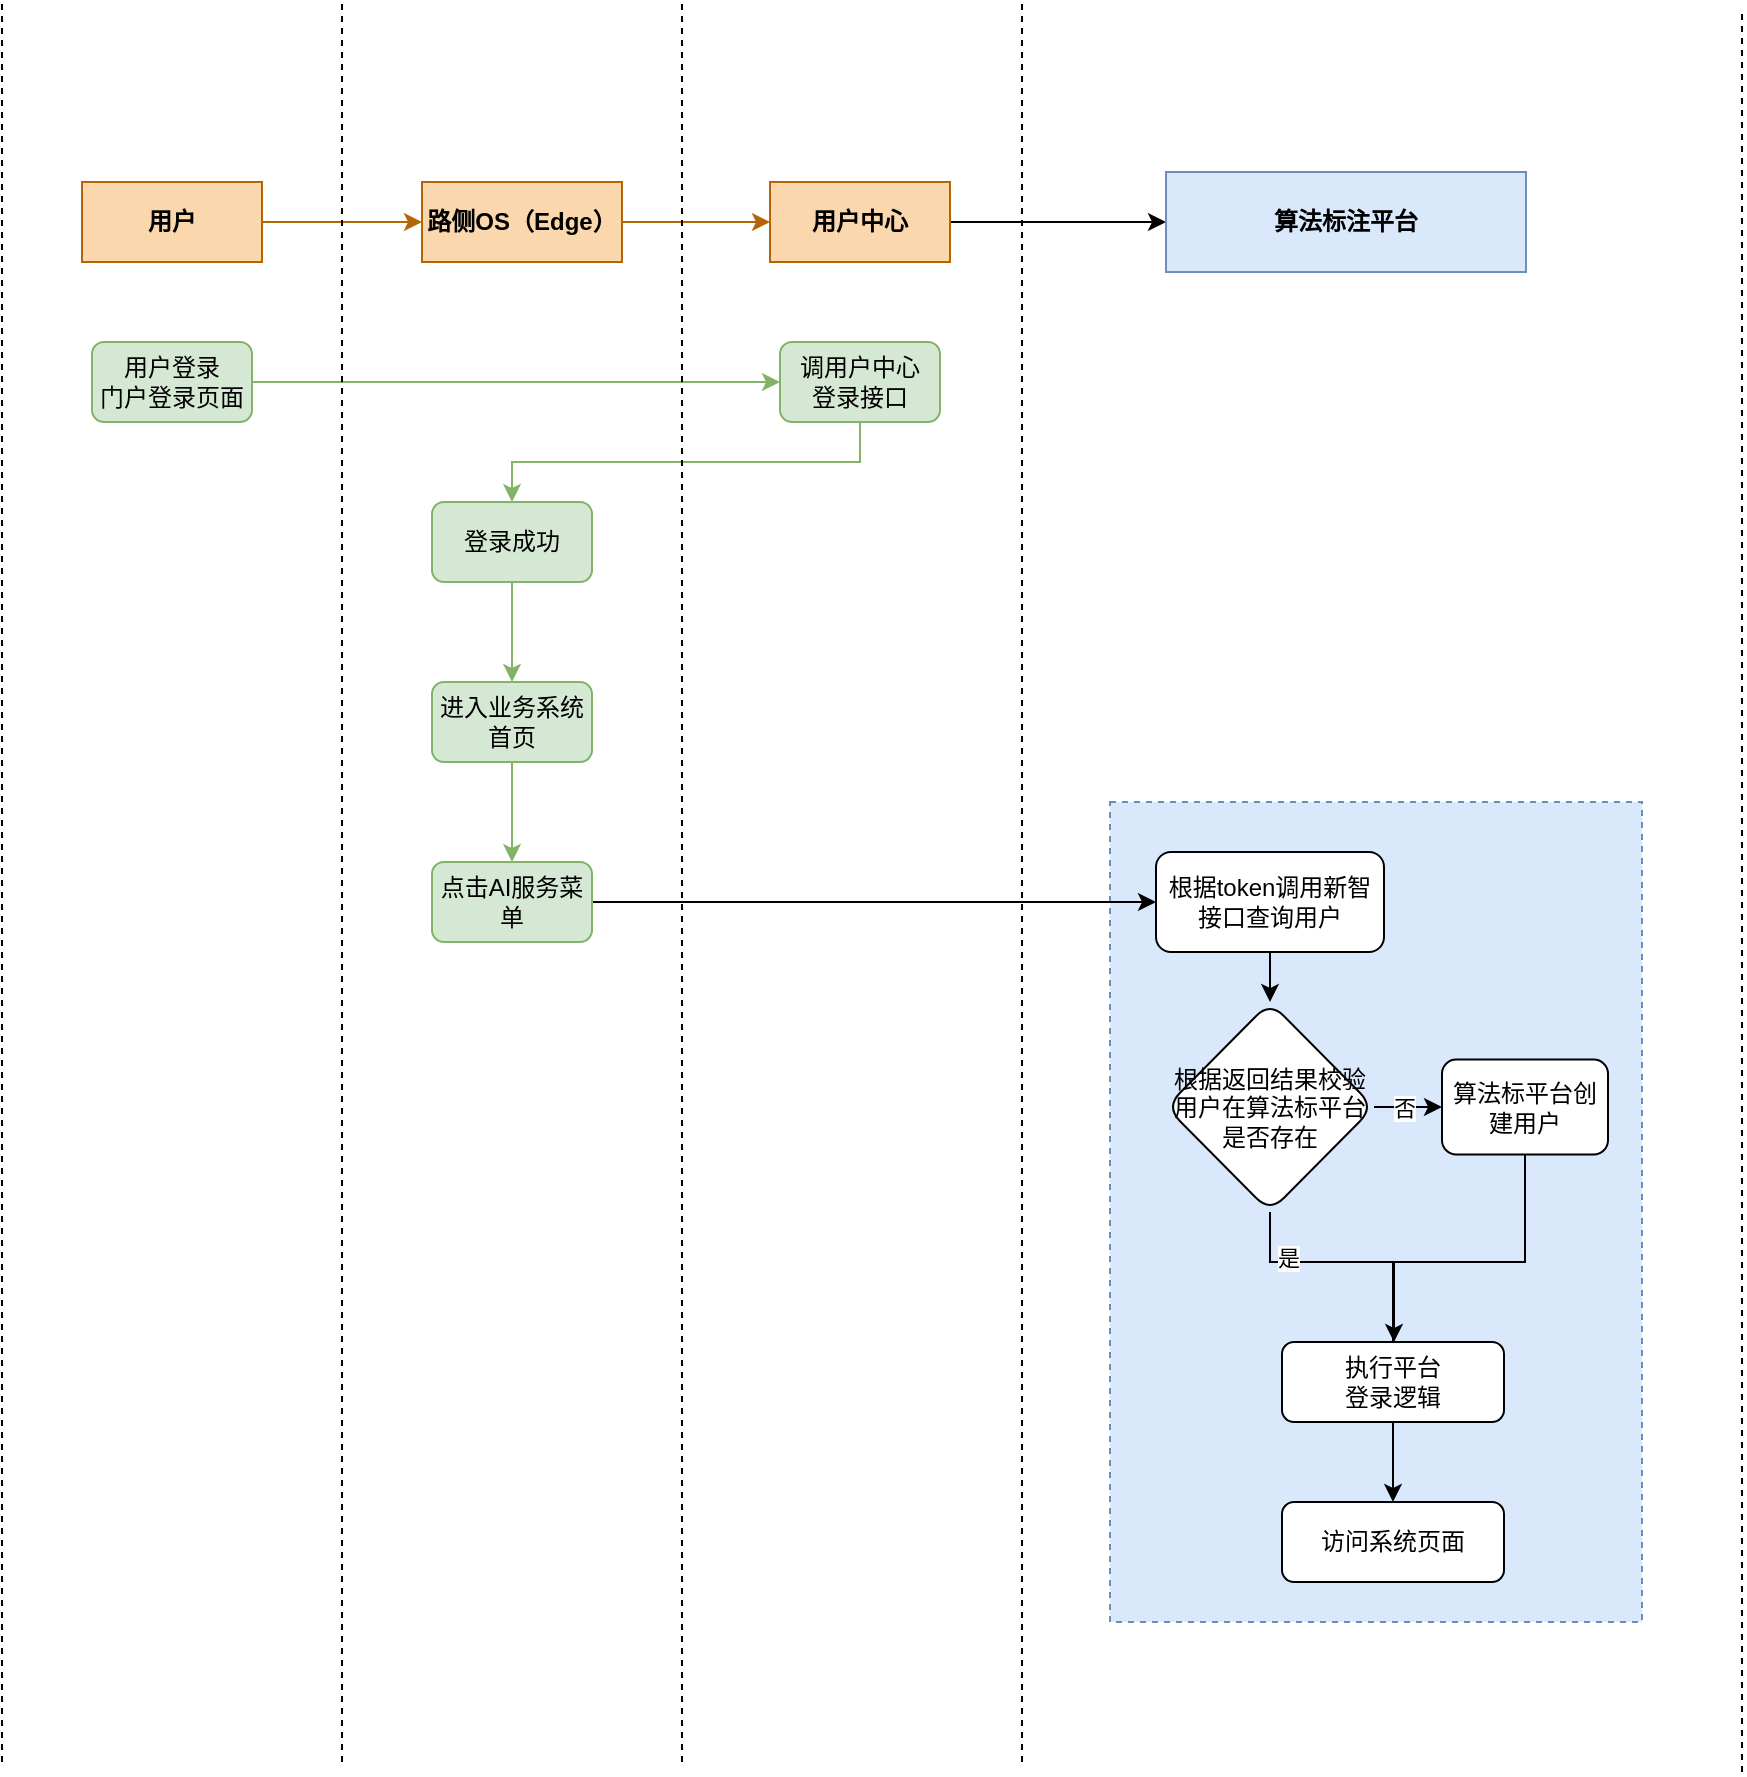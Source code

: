 <mxfile version="21.6.8" type="github">
  <diagram name="第 1 页" id="3qVsrM4QdKipvw_rmsTS">
    <mxGraphModel dx="954" dy="570" grid="1" gridSize="10" guides="1" tooltips="1" connect="1" arrows="1" fold="1" page="1" pageScale="1" pageWidth="827" pageHeight="1169" math="0" shadow="0">
      <root>
        <mxCell id="0" />
        <mxCell id="1" parent="0" />
        <mxCell id="1GQmCxUvFz1v47MvvGqI-43" value="" style="rounded=0;whiteSpace=wrap;html=1;dashed=1;fillColor=#dae8fc;strokeColor=#6c8ebf;" parent="1" vertex="1">
          <mxGeometry x="584" y="500" width="266" height="410" as="geometry" />
        </mxCell>
        <mxCell id="1GQmCxUvFz1v47MvvGqI-7" value="" style="edgeStyle=orthogonalEdgeStyle;rounded=0;orthogonalLoop=1;jettySize=auto;html=1;fillColor=#fad7ac;strokeColor=#b46504;" parent="1" source="1GQmCxUvFz1v47MvvGqI-5" target="1GQmCxUvFz1v47MvvGqI-6" edge="1">
          <mxGeometry relative="1" as="geometry" />
        </mxCell>
        <mxCell id="1GQmCxUvFz1v47MvvGqI-5" value="用户" style="rounded=0;whiteSpace=wrap;html=1;fontStyle=1;fillColor=#fad7ac;strokeColor=#b46504;" parent="1" vertex="1">
          <mxGeometry x="70" y="190" width="90" height="40" as="geometry" />
        </mxCell>
        <mxCell id="1GQmCxUvFz1v47MvvGqI-11" value="" style="edgeStyle=orthogonalEdgeStyle;rounded=0;orthogonalLoop=1;jettySize=auto;html=1;fillColor=#fad7ac;strokeColor=#b46504;" parent="1" source="1GQmCxUvFz1v47MvvGqI-6" target="1GQmCxUvFz1v47MvvGqI-10" edge="1">
          <mxGeometry relative="1" as="geometry" />
        </mxCell>
        <mxCell id="1GQmCxUvFz1v47MvvGqI-6" value="路侧OS（Edge）" style="whiteSpace=wrap;html=1;rounded=0;fontStyle=1;fillColor=#fad7ac;strokeColor=#b46504;" parent="1" vertex="1">
          <mxGeometry x="240" y="190" width="100" height="40" as="geometry" />
        </mxCell>
        <mxCell id="1GQmCxUvFz1v47MvvGqI-19" style="edgeStyle=orthogonalEdgeStyle;rounded=0;orthogonalLoop=1;jettySize=auto;html=1;exitX=1;exitY=0.5;exitDx=0;exitDy=0;entryX=0;entryY=0.5;entryDx=0;entryDy=0;" parent="1" source="1GQmCxUvFz1v47MvvGqI-10" target="1GQmCxUvFz1v47MvvGqI-14" edge="1">
          <mxGeometry relative="1" as="geometry" />
        </mxCell>
        <mxCell id="1GQmCxUvFz1v47MvvGqI-10" value="用户中心" style="whiteSpace=wrap;html=1;rounded=0;fontStyle=1;fillColor=#fad7ac;strokeColor=#b46504;" parent="1" vertex="1">
          <mxGeometry x="414" y="190" width="90" height="40" as="geometry" />
        </mxCell>
        <mxCell id="1GQmCxUvFz1v47MvvGqI-14" value="算法标注平台" style="whiteSpace=wrap;html=1;rounded=0;fontStyle=1;fillColor=#dae8fc;strokeColor=#6c8ebf;" parent="1" vertex="1">
          <mxGeometry x="612" y="185" width="180" height="50" as="geometry" />
        </mxCell>
        <mxCell id="1GQmCxUvFz1v47MvvGqI-24" style="edgeStyle=orthogonalEdgeStyle;rounded=0;orthogonalLoop=1;jettySize=auto;html=1;entryX=0;entryY=0.5;entryDx=0;entryDy=0;fillColor=#d5e8d4;strokeColor=#82b366;" parent="1" source="1GQmCxUvFz1v47MvvGqI-16" target="1GQmCxUvFz1v47MvvGqI-17" edge="1">
          <mxGeometry relative="1" as="geometry" />
        </mxCell>
        <mxCell id="1GQmCxUvFz1v47MvvGqI-16" value="用户登录&lt;br&gt;门户登录页面" style="rounded=1;whiteSpace=wrap;html=1;fillColor=#d5e8d4;strokeColor=#82b366;" parent="1" vertex="1">
          <mxGeometry x="75" y="270" width="80" height="40" as="geometry" />
        </mxCell>
        <mxCell id="1GQmCxUvFz1v47MvvGqI-20" style="edgeStyle=orthogonalEdgeStyle;rounded=0;orthogonalLoop=1;jettySize=auto;html=1;exitX=0.5;exitY=1;exitDx=0;exitDy=0;entryX=0.5;entryY=0;entryDx=0;entryDy=0;fillColor=#d5e8d4;strokeColor=#82b366;" parent="1" source="1GQmCxUvFz1v47MvvGqI-17" target="1GQmCxUvFz1v47MvvGqI-18" edge="1">
          <mxGeometry relative="1" as="geometry" />
        </mxCell>
        <mxCell id="1GQmCxUvFz1v47MvvGqI-17" value="调用户中心&lt;br&gt;登录接口" style="rounded=1;whiteSpace=wrap;html=1;fillColor=#d5e8d4;strokeColor=#82b366;" parent="1" vertex="1">
          <mxGeometry x="419" y="270" width="80" height="40" as="geometry" />
        </mxCell>
        <mxCell id="1GQmCxUvFz1v47MvvGqI-22" style="edgeStyle=orthogonalEdgeStyle;rounded=0;orthogonalLoop=1;jettySize=auto;html=1;exitX=0.5;exitY=1;exitDx=0;exitDy=0;fillColor=#d5e8d4;strokeColor=#82b366;" parent="1" source="1GQmCxUvFz1v47MvvGqI-18" target="1GQmCxUvFz1v47MvvGqI-21" edge="1">
          <mxGeometry relative="1" as="geometry" />
        </mxCell>
        <mxCell id="1GQmCxUvFz1v47MvvGqI-18" value="登录成功" style="rounded=1;whiteSpace=wrap;html=1;fillColor=#d5e8d4;strokeColor=#82b366;" parent="1" vertex="1">
          <mxGeometry x="245" y="350" width="80" height="40" as="geometry" />
        </mxCell>
        <mxCell id="1GQmCxUvFz1v47MvvGqI-26" value="" style="edgeStyle=orthogonalEdgeStyle;rounded=0;orthogonalLoop=1;jettySize=auto;html=1;fillColor=#d5e8d4;strokeColor=#82b366;" parent="1" source="1GQmCxUvFz1v47MvvGqI-21" target="1GQmCxUvFz1v47MvvGqI-25" edge="1">
          <mxGeometry relative="1" as="geometry" />
        </mxCell>
        <mxCell id="1GQmCxUvFz1v47MvvGqI-21" value="进入业务系统首页" style="rounded=1;whiteSpace=wrap;html=1;fillColor=#d5e8d4;strokeColor=#82b366;" parent="1" vertex="1">
          <mxGeometry x="245" y="440" width="80" height="40" as="geometry" />
        </mxCell>
        <mxCell id="1GQmCxUvFz1v47MvvGqI-28" value="" style="edgeStyle=orthogonalEdgeStyle;rounded=0;orthogonalLoop=1;jettySize=auto;html=1;" parent="1" source="1GQmCxUvFz1v47MvvGqI-25" target="1GQmCxUvFz1v47MvvGqI-27" edge="1">
          <mxGeometry relative="1" as="geometry" />
        </mxCell>
        <mxCell id="1GQmCxUvFz1v47MvvGqI-25" value="点击AI服务菜单" style="rounded=1;whiteSpace=wrap;html=1;fillColor=#d5e8d4;strokeColor=#82b366;" parent="1" vertex="1">
          <mxGeometry x="245" y="530" width="80" height="40" as="geometry" />
        </mxCell>
        <mxCell id="1GQmCxUvFz1v47MvvGqI-36" value="" style="edgeStyle=orthogonalEdgeStyle;rounded=0;orthogonalLoop=1;jettySize=auto;html=1;" parent="1" source="1GQmCxUvFz1v47MvvGqI-27" target="1GQmCxUvFz1v47MvvGqI-35" edge="1">
          <mxGeometry relative="1" as="geometry" />
        </mxCell>
        <mxCell id="1GQmCxUvFz1v47MvvGqI-27" value="根据token调用新智接口查询用户" style="rounded=1;whiteSpace=wrap;html=1;" parent="1" vertex="1">
          <mxGeometry x="607" y="525" width="114" height="50" as="geometry" />
        </mxCell>
        <mxCell id="1GQmCxUvFz1v47MvvGqI-38" value="" style="edgeStyle=orthogonalEdgeStyle;rounded=0;orthogonalLoop=1;jettySize=auto;html=1;" parent="1" source="1GQmCxUvFz1v47MvvGqI-35" target="1GQmCxUvFz1v47MvvGqI-37" edge="1">
          <mxGeometry relative="1" as="geometry" />
        </mxCell>
        <mxCell id="1GQmCxUvFz1v47MvvGqI-39" value="否" style="edgeLabel;html=1;align=center;verticalAlign=middle;resizable=0;points=[];" parent="1GQmCxUvFz1v47MvvGqI-38" vertex="1" connectable="0">
          <mxGeometry x="-0.133" relative="1" as="geometry">
            <mxPoint as="offset" />
          </mxGeometry>
        </mxCell>
        <mxCell id="1GQmCxUvFz1v47MvvGqI-41" value="" style="edgeStyle=orthogonalEdgeStyle;rounded=0;orthogonalLoop=1;jettySize=auto;html=1;" parent="1" source="1GQmCxUvFz1v47MvvGqI-35" target="1GQmCxUvFz1v47MvvGqI-40" edge="1">
          <mxGeometry relative="1" as="geometry">
            <Array as="points">
              <mxPoint x="664" y="730" />
              <mxPoint x="726" y="730" />
            </Array>
          </mxGeometry>
        </mxCell>
        <mxCell id="1GQmCxUvFz1v47MvvGqI-42" value="是" style="edgeLabel;html=1;align=center;verticalAlign=middle;resizable=0;points=[];" parent="1GQmCxUvFz1v47MvvGqI-41" vertex="1" connectable="0">
          <mxGeometry x="-0.467" y="2" relative="1" as="geometry">
            <mxPoint as="offset" />
          </mxGeometry>
        </mxCell>
        <mxCell id="1GQmCxUvFz1v47MvvGqI-35" value="根据返回结果校验用户在算法标平台是否存在" style="rhombus;whiteSpace=wrap;html=1;rounded=1;" parent="1" vertex="1">
          <mxGeometry x="612" y="600" width="104" height="105" as="geometry" />
        </mxCell>
        <mxCell id="1GQmCxUvFz1v47MvvGqI-48" style="edgeStyle=orthogonalEdgeStyle;rounded=0;orthogonalLoop=1;jettySize=auto;html=1;exitX=0.5;exitY=1;exitDx=0;exitDy=0;entryX=0.5;entryY=0;entryDx=0;entryDy=0;endArrow=none;endFill=0;" parent="1" source="1GQmCxUvFz1v47MvvGqI-37" target="1GQmCxUvFz1v47MvvGqI-40" edge="1">
          <mxGeometry relative="1" as="geometry">
            <Array as="points">
              <mxPoint x="779" y="730" />
              <mxPoint x="719" y="730" />
            </Array>
          </mxGeometry>
        </mxCell>
        <mxCell id="1GQmCxUvFz1v47MvvGqI-37" value="算法标平台创建用户" style="whiteSpace=wrap;html=1;rounded=1;" parent="1" vertex="1">
          <mxGeometry x="750" y="628.75" width="83" height="47.5" as="geometry" />
        </mxCell>
        <mxCell id="1GQmCxUvFz1v47MvvGqI-50" value="" style="edgeStyle=orthogonalEdgeStyle;rounded=0;orthogonalLoop=1;jettySize=auto;html=1;" parent="1" source="1GQmCxUvFz1v47MvvGqI-40" target="1GQmCxUvFz1v47MvvGqI-49" edge="1">
          <mxGeometry relative="1" as="geometry" />
        </mxCell>
        <mxCell id="1GQmCxUvFz1v47MvvGqI-40" value="执行平台&lt;br&gt;登录逻辑" style="whiteSpace=wrap;html=1;rounded=1;" parent="1" vertex="1">
          <mxGeometry x="670" y="770" width="111" height="40" as="geometry" />
        </mxCell>
        <mxCell id="1GQmCxUvFz1v47MvvGqI-44" value="" style="endArrow=none;html=1;rounded=0;dashed=1;" parent="1" edge="1">
          <mxGeometry width="50" height="50" relative="1" as="geometry">
            <mxPoint x="370" y="980" as="sourcePoint" />
            <mxPoint x="370" y="100" as="targetPoint" />
          </mxGeometry>
        </mxCell>
        <mxCell id="1GQmCxUvFz1v47MvvGqI-45" value="" style="endArrow=none;html=1;rounded=0;dashed=1;" parent="1" edge="1">
          <mxGeometry width="50" height="50" relative="1" as="geometry">
            <mxPoint x="200" y="980" as="sourcePoint" />
            <mxPoint x="200" y="100" as="targetPoint" />
          </mxGeometry>
        </mxCell>
        <mxCell id="1GQmCxUvFz1v47MvvGqI-46" value="" style="endArrow=none;html=1;rounded=0;dashed=1;" parent="1" edge="1">
          <mxGeometry width="50" height="50" relative="1" as="geometry">
            <mxPoint x="30" y="980" as="sourcePoint" />
            <mxPoint x="30" y="100" as="targetPoint" />
          </mxGeometry>
        </mxCell>
        <mxCell id="1GQmCxUvFz1v47MvvGqI-47" value="" style="endArrow=none;html=1;rounded=0;dashed=1;" parent="1" edge="1">
          <mxGeometry width="50" height="50" relative="1" as="geometry">
            <mxPoint x="540" y="980" as="sourcePoint" />
            <mxPoint x="540" y="100" as="targetPoint" />
          </mxGeometry>
        </mxCell>
        <mxCell id="1GQmCxUvFz1v47MvvGqI-49" value="访问系统页面" style="whiteSpace=wrap;html=1;rounded=1;" parent="1" vertex="1">
          <mxGeometry x="670" y="850" width="111" height="40" as="geometry" />
        </mxCell>
        <mxCell id="1GQmCxUvFz1v47MvvGqI-53" value="" style="endArrow=none;html=1;rounded=0;dashed=1;" parent="1" edge="1">
          <mxGeometry width="50" height="50" relative="1" as="geometry">
            <mxPoint x="900" y="985" as="sourcePoint" />
            <mxPoint x="900" y="105" as="targetPoint" />
          </mxGeometry>
        </mxCell>
      </root>
    </mxGraphModel>
  </diagram>
</mxfile>

